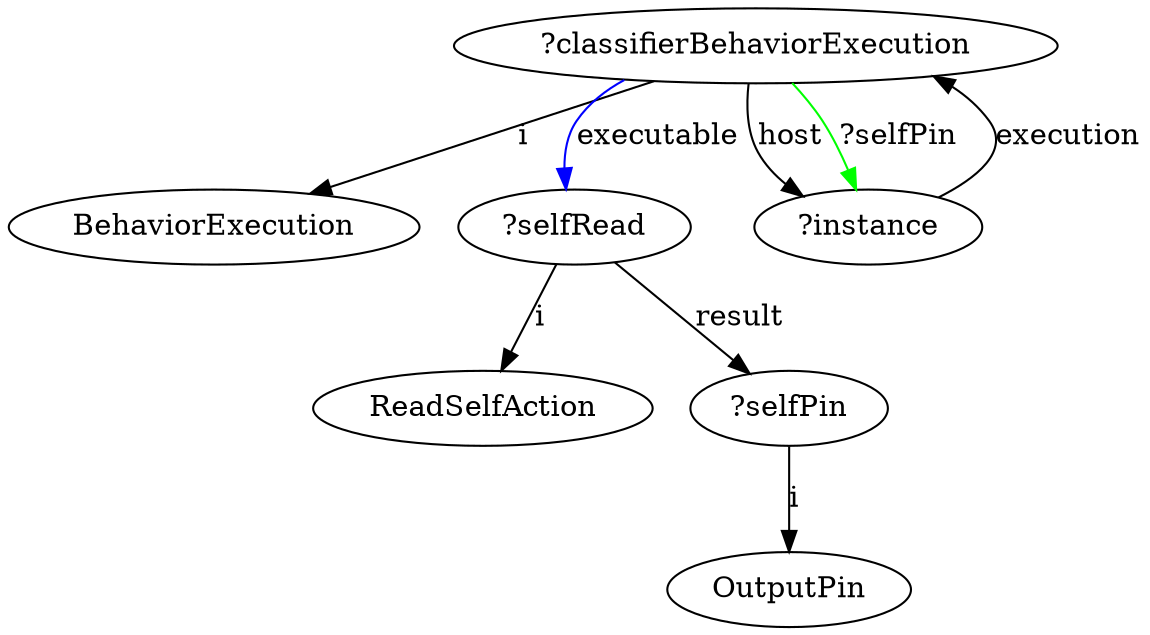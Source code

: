 digraph readSelfAction {
	"?classifierBehaviorExecution" -> "BehaviorExecution" [label="i"]
	"?selfRead" -> "ReadSelfAction" [label="i"]
	"?selfPin" -> "OutputPin" [label="i"]
	"?selfRead" -> "?selfPin" [label="result"]
	"?classifierBehaviorExecution" -> "?instance" [label="host"]
	"?instance" -> "?classifierBehaviorExecution" [label="execution"]
	"?classifierBehaviorExecution" -> "?instance" [label="?selfPin", color="green"]
	"?classifierBehaviorExecution" -> "?selfRead" [label="executable", color="blue"]
}
